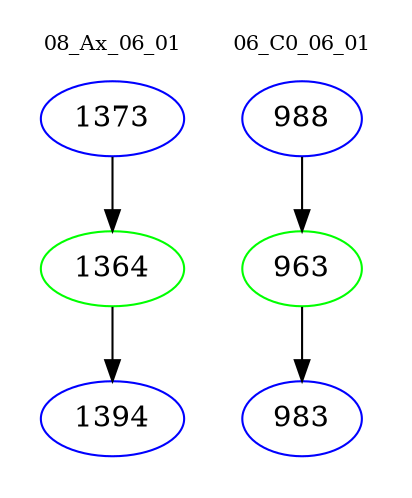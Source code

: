 digraph{
subgraph cluster_0 {
color = white
label = "08_Ax_06_01";
fontsize=10;
T0_1373 [label="1373", color="blue"]
T0_1373 -> T0_1364 [color="black"]
T0_1364 [label="1364", color="green"]
T0_1364 -> T0_1394 [color="black"]
T0_1394 [label="1394", color="blue"]
}
subgraph cluster_1 {
color = white
label = "06_C0_06_01";
fontsize=10;
T1_988 [label="988", color="blue"]
T1_988 -> T1_963 [color="black"]
T1_963 [label="963", color="green"]
T1_963 -> T1_983 [color="black"]
T1_983 [label="983", color="blue"]
}
}
